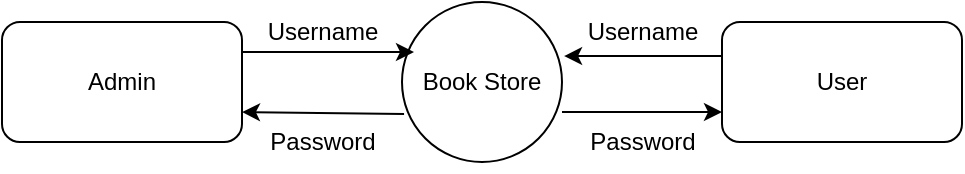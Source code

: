 <mxfile version="20.8.16" type="device"><diagram name="Page-1" id="8pEvfkQQMwFFDrpX3RAR"><mxGraphModel dx="880" dy="484" grid="1" gridSize="10" guides="1" tooltips="1" connect="1" arrows="1" fold="1" page="1" pageScale="1" pageWidth="850" pageHeight="1100" math="0" shadow="0"><root><mxCell id="0"/><mxCell id="1" parent="0"/><mxCell id="tUSA3KQ3MuJfbzKsVnMV-1" value="Book Store" style="ellipse;whiteSpace=wrap;html=1;aspect=fixed;" vertex="1" parent="1"><mxGeometry x="320" y="160" width="80" height="80" as="geometry"/></mxCell><mxCell id="tUSA3KQ3MuJfbzKsVnMV-2" value="Admin" style="rounded=1;whiteSpace=wrap;html=1;" vertex="1" parent="1"><mxGeometry x="120" y="170" width="120" height="60" as="geometry"/></mxCell><mxCell id="tUSA3KQ3MuJfbzKsVnMV-4" value="" style="endArrow=classic;html=1;rounded=0;exitX=1;exitY=0.25;exitDx=0;exitDy=0;entryX=0.075;entryY=0.313;entryDx=0;entryDy=0;entryPerimeter=0;" edge="1" parent="1" source="tUSA3KQ3MuJfbzKsVnMV-2" target="tUSA3KQ3MuJfbzKsVnMV-1"><mxGeometry width="50" height="50" relative="1" as="geometry"><mxPoint x="240" y="140" as="sourcePoint"/><mxPoint x="290" y="90" as="targetPoint"/></mxGeometry></mxCell><mxCell id="tUSA3KQ3MuJfbzKsVnMV-5" value="" style="endArrow=classic;html=1;rounded=0;entryX=1;entryY=0.75;entryDx=0;entryDy=0;exitX=0.013;exitY=0.7;exitDx=0;exitDy=0;exitPerimeter=0;" edge="1" parent="1" source="tUSA3KQ3MuJfbzKsVnMV-1" target="tUSA3KQ3MuJfbzKsVnMV-2"><mxGeometry width="50" height="50" relative="1" as="geometry"><mxPoint x="250" y="310" as="sourcePoint"/><mxPoint x="300" y="260" as="targetPoint"/></mxGeometry></mxCell><mxCell id="tUSA3KQ3MuJfbzKsVnMV-7" value="Username" style="text;html=1;align=center;verticalAlign=middle;resizable=0;points=[];autosize=1;strokeColor=none;fillColor=none;" vertex="1" parent="1"><mxGeometry x="240" y="160" width="80" height="30" as="geometry"/></mxCell><mxCell id="tUSA3KQ3MuJfbzKsVnMV-8" value="Password" style="text;html=1;align=center;verticalAlign=middle;resizable=0;points=[];autosize=1;strokeColor=none;fillColor=none;" vertex="1" parent="1"><mxGeometry x="240" y="215" width="80" height="30" as="geometry"/></mxCell><mxCell id="tUSA3KQ3MuJfbzKsVnMV-9" value="User" style="rounded=1;whiteSpace=wrap;html=1;" vertex="1" parent="1"><mxGeometry x="480" y="170" width="120" height="60" as="geometry"/></mxCell><mxCell id="tUSA3KQ3MuJfbzKsVnMV-10" value="" style="endArrow=classic;html=1;rounded=0;entryX=1.013;entryY=0.338;entryDx=0;entryDy=0;entryPerimeter=0;" edge="1" parent="1" target="tUSA3KQ3MuJfbzKsVnMV-1"><mxGeometry width="50" height="50" relative="1" as="geometry"><mxPoint x="480" y="187" as="sourcePoint"/><mxPoint x="440" y="260" as="targetPoint"/></mxGeometry></mxCell><mxCell id="tUSA3KQ3MuJfbzKsVnMV-11" value="" style="endArrow=classic;html=1;rounded=0;entryX=0;entryY=0.75;entryDx=0;entryDy=0;" edge="1" parent="1" target="tUSA3KQ3MuJfbzKsVnMV-9"><mxGeometry width="50" height="50" relative="1" as="geometry"><mxPoint x="400" y="215" as="sourcePoint"/><mxPoint x="450" y="195" as="targetPoint"/></mxGeometry></mxCell><mxCell id="tUSA3KQ3MuJfbzKsVnMV-12" value="Username" style="text;html=1;align=center;verticalAlign=middle;resizable=0;points=[];autosize=1;strokeColor=none;fillColor=none;" vertex="1" parent="1"><mxGeometry x="400" y="160" width="80" height="30" as="geometry"/></mxCell><mxCell id="tUSA3KQ3MuJfbzKsVnMV-13" value="Password" style="text;html=1;align=center;verticalAlign=middle;resizable=0;points=[];autosize=1;strokeColor=none;fillColor=none;" vertex="1" parent="1"><mxGeometry x="400" y="215" width="80" height="30" as="geometry"/></mxCell></root></mxGraphModel></diagram></mxfile>